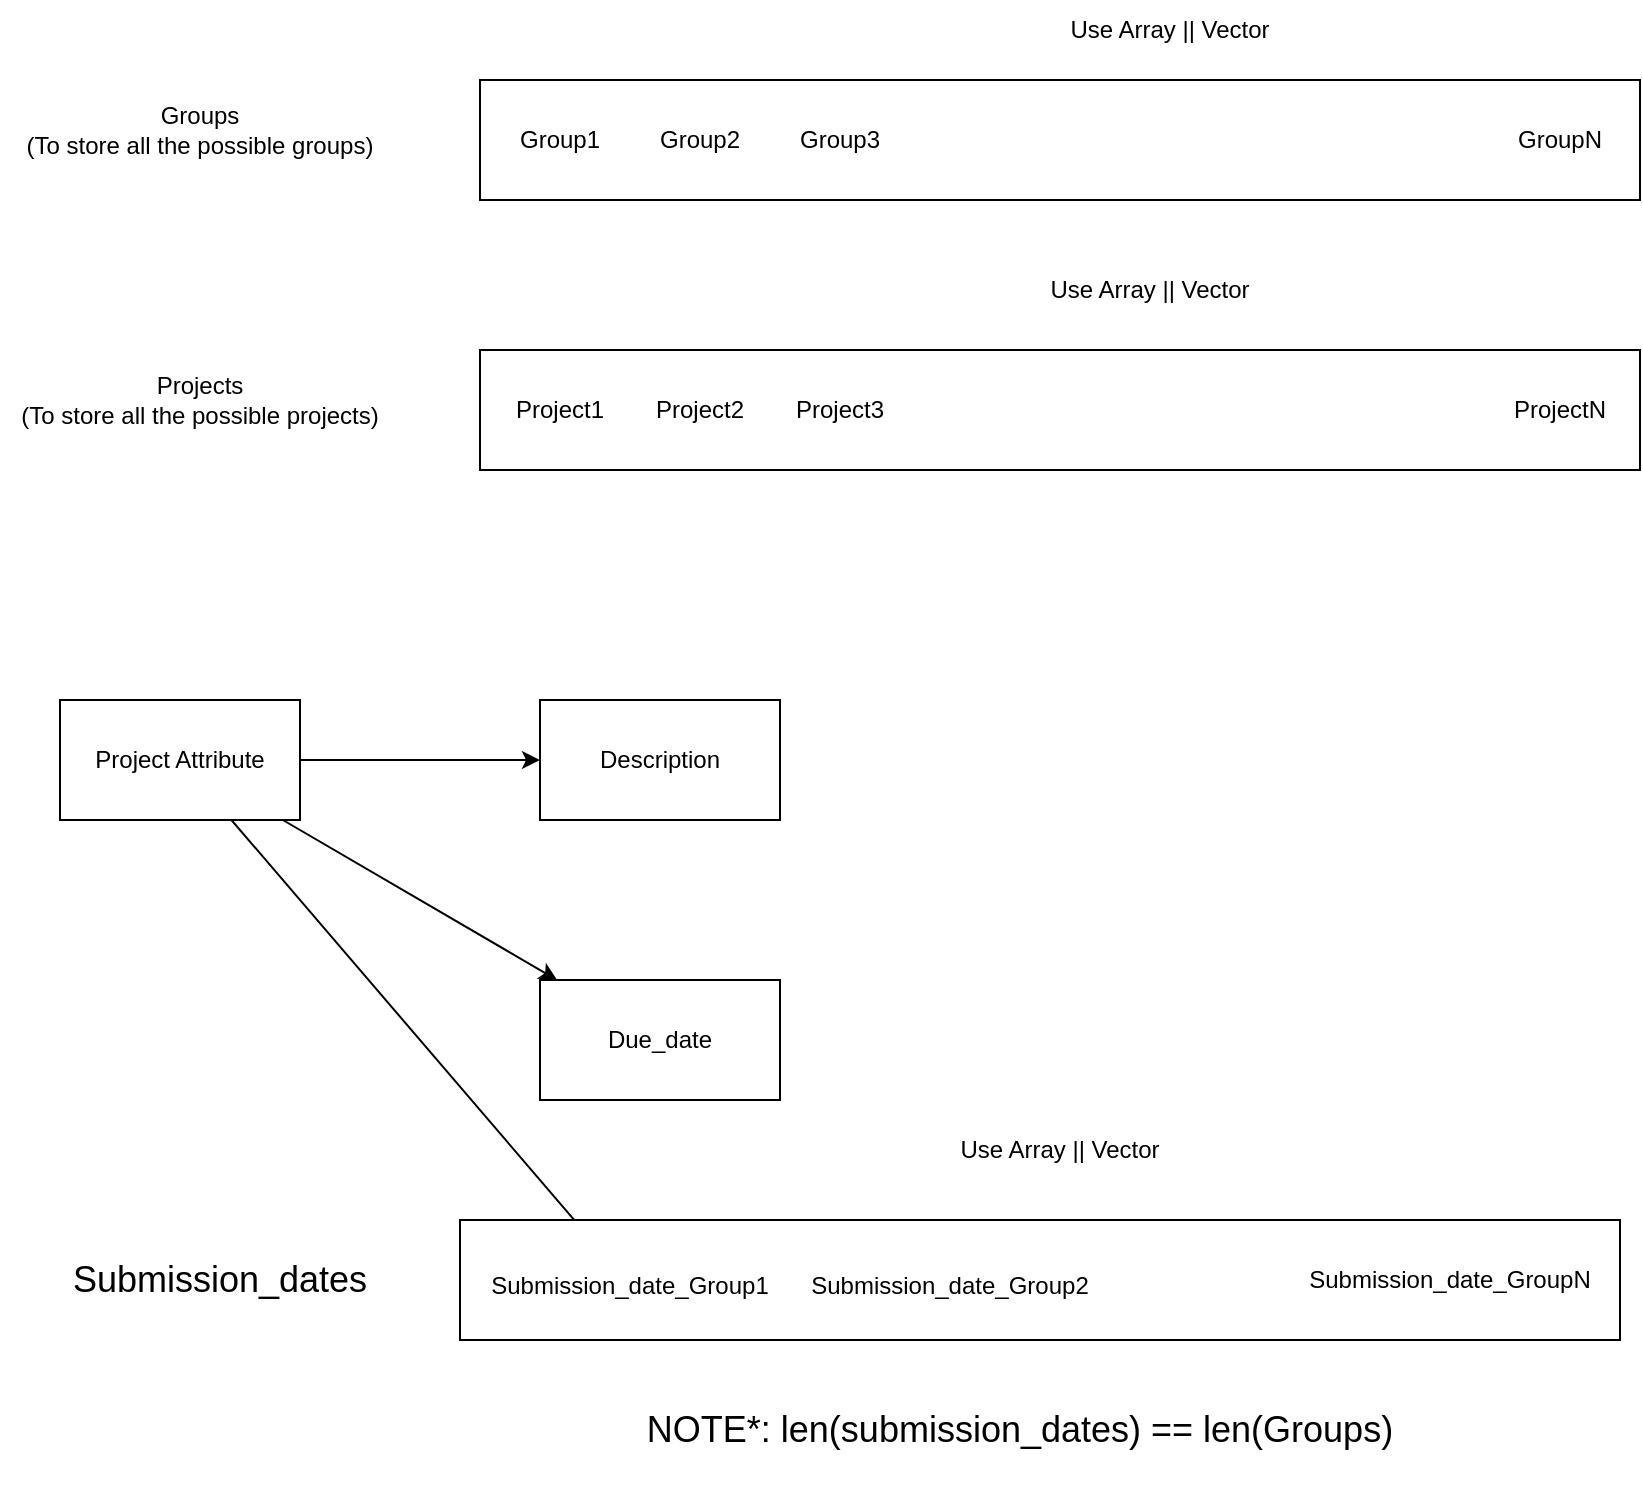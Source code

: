 <mxfile>
    <diagram id="b2ShH-xAegpRO-A1B_E6" name="Page-1">
        <mxGraphModel dx="917" dy="700" grid="1" gridSize="10" guides="1" tooltips="1" connect="1" arrows="1" fold="1" page="1" pageScale="1" pageWidth="850" pageHeight="1100" math="0" shadow="0">
            <root>
                <mxCell id="0"/>
                <mxCell id="1" parent="0"/>
                <mxCell id="124" value="Groups&lt;br&gt;(To store all the possible groups)" style="text;html=1;strokeColor=none;fillColor=none;align=center;verticalAlign=middle;whiteSpace=wrap;rounded=0;" parent="1" vertex="1">
                    <mxGeometry x="10" y="130" width="200" height="50" as="geometry"/>
                </mxCell>
                <mxCell id="125" value="" style="rounded=0;whiteSpace=wrap;html=1;" parent="1" vertex="1">
                    <mxGeometry x="250" y="130" width="580" height="60" as="geometry"/>
                </mxCell>
                <mxCell id="126" value="Group1" style="text;html=1;strokeColor=none;fillColor=none;align=center;verticalAlign=middle;whiteSpace=wrap;rounded=0;" parent="1" vertex="1">
                    <mxGeometry x="260" y="145" width="60" height="30" as="geometry"/>
                </mxCell>
                <mxCell id="127" value="Group2" style="text;html=1;strokeColor=none;fillColor=none;align=center;verticalAlign=middle;whiteSpace=wrap;rounded=0;" parent="1" vertex="1">
                    <mxGeometry x="330" y="145" width="60" height="30" as="geometry"/>
                </mxCell>
                <mxCell id="128" value="Group3" style="text;html=1;strokeColor=none;fillColor=none;align=center;verticalAlign=middle;whiteSpace=wrap;rounded=0;" parent="1" vertex="1">
                    <mxGeometry x="400" y="145" width="60" height="30" as="geometry"/>
                </mxCell>
                <mxCell id="129" value="GroupN" style="text;html=1;strokeColor=none;fillColor=none;align=center;verticalAlign=middle;whiteSpace=wrap;rounded=0;" parent="1" vertex="1">
                    <mxGeometry x="760" y="145" width="60" height="30" as="geometry"/>
                </mxCell>
                <mxCell id="130" value="Use Array || Vector" style="text;html=1;strokeColor=none;fillColor=none;align=center;verticalAlign=middle;whiteSpace=wrap;rounded=0;" parent="1" vertex="1">
                    <mxGeometry x="540" y="90" width="110" height="30" as="geometry"/>
                </mxCell>
                <mxCell id="131" value="Projects&lt;br&gt;(To store all the possible projects)" style="text;html=1;strokeColor=none;fillColor=none;align=center;verticalAlign=middle;whiteSpace=wrap;rounded=0;" parent="1" vertex="1">
                    <mxGeometry x="10" y="265" width="200" height="50" as="geometry"/>
                </mxCell>
                <mxCell id="132" value="" style="rounded=0;whiteSpace=wrap;html=1;" parent="1" vertex="1">
                    <mxGeometry x="250" y="265" width="580" height="60" as="geometry"/>
                </mxCell>
                <mxCell id="133" value="Project1" style="text;html=1;strokeColor=none;fillColor=none;align=center;verticalAlign=middle;whiteSpace=wrap;rounded=0;" parent="1" vertex="1">
                    <mxGeometry x="260" y="280" width="60" height="30" as="geometry"/>
                </mxCell>
                <mxCell id="134" value="Project2" style="text;html=1;strokeColor=none;fillColor=none;align=center;verticalAlign=middle;whiteSpace=wrap;rounded=0;" parent="1" vertex="1">
                    <mxGeometry x="330" y="280" width="60" height="30" as="geometry"/>
                </mxCell>
                <mxCell id="135" value="Project3" style="text;html=1;strokeColor=none;fillColor=none;align=center;verticalAlign=middle;whiteSpace=wrap;rounded=0;" parent="1" vertex="1">
                    <mxGeometry x="400" y="280" width="60" height="30" as="geometry"/>
                </mxCell>
                <mxCell id="136" value="ProjectN" style="text;html=1;strokeColor=none;fillColor=none;align=center;verticalAlign=middle;whiteSpace=wrap;rounded=0;" parent="1" vertex="1">
                    <mxGeometry x="760" y="280" width="60" height="30" as="geometry"/>
                </mxCell>
                <mxCell id="137" value="Use Array || Vector" style="text;html=1;strokeColor=none;fillColor=none;align=center;verticalAlign=middle;whiteSpace=wrap;rounded=0;" parent="1" vertex="1">
                    <mxGeometry x="530" y="220" width="110" height="30" as="geometry"/>
                </mxCell>
                <mxCell id="155" value="" style="edgeStyle=none;html=1;" parent="1" source="140" target="152" edge="1">
                    <mxGeometry relative="1" as="geometry"/>
                </mxCell>
                <mxCell id="157" value="" style="edgeStyle=none;html=1;" parent="1" source="140" target="156" edge="1">
                    <mxGeometry relative="1" as="geometry"/>
                </mxCell>
                <mxCell id="161" value="" style="edgeStyle=none;html=1;" parent="1" source="140" target="160" edge="1">
                    <mxGeometry relative="1" as="geometry"/>
                </mxCell>
                <mxCell id="140" value="Project Attribute" style="rounded=0;whiteSpace=wrap;html=1;" parent="1" vertex="1">
                    <mxGeometry x="40" y="440" width="120" height="60" as="geometry"/>
                </mxCell>
                <mxCell id="156" value="Description" style="rounded=0;whiteSpace=wrap;html=1;" parent="1" vertex="1">
                    <mxGeometry x="280" y="440" width="120" height="60" as="geometry"/>
                </mxCell>
                <mxCell id="159" value="" style="group" parent="1" vertex="1" connectable="0">
                    <mxGeometry x="240" y="700" width="580" height="60" as="geometry"/>
                </mxCell>
                <mxCell id="151" value="" style="rounded=0;whiteSpace=wrap;html=1;" parent="159" vertex="1">
                    <mxGeometry width="580" height="60" as="geometry"/>
                </mxCell>
                <mxCell id="152" value="Submission_date_Group1" style="text;html=1;strokeColor=none;fillColor=none;align=center;verticalAlign=middle;whiteSpace=wrap;rounded=0;" parent="159" vertex="1">
                    <mxGeometry x="10" y="15" width="150" height="35" as="geometry"/>
                </mxCell>
                <mxCell id="153" value="Submission_date_Group2" style="text;html=1;strokeColor=none;fillColor=none;align=center;verticalAlign=middle;whiteSpace=wrap;rounded=0;" parent="159" vertex="1">
                    <mxGeometry x="170" y="15" width="150" height="35" as="geometry"/>
                </mxCell>
                <mxCell id="154" value="Submission_date_GroupN" style="text;html=1;strokeColor=none;fillColor=none;align=center;verticalAlign=middle;whiteSpace=wrap;rounded=0;" parent="159" vertex="1">
                    <mxGeometry x="420" y="12.5" width="150" height="35" as="geometry"/>
                </mxCell>
                <mxCell id="160" value="Due_date" style="whiteSpace=wrap;html=1;rounded=0;" parent="1" vertex="1">
                    <mxGeometry x="280" y="580" width="120" height="60" as="geometry"/>
                </mxCell>
                <mxCell id="162" value="Use Array || Vector" style="text;html=1;strokeColor=none;fillColor=none;align=center;verticalAlign=middle;whiteSpace=wrap;rounded=0;" parent="1" vertex="1">
                    <mxGeometry x="485" y="650" width="110" height="30" as="geometry"/>
                </mxCell>
                <mxCell id="164" value="&lt;font style=&quot;font-size: 18px;&quot;&gt;Submission_dates&lt;/font&gt;" style="text;html=1;strokeColor=none;fillColor=none;align=center;verticalAlign=middle;whiteSpace=wrap;rounded=0;" parent="1" vertex="1">
                    <mxGeometry x="20" y="705" width="200" height="50" as="geometry"/>
                </mxCell>
                <mxCell id="165" value="NOTE*: len(submission_dates) == len(Groups)" style="text;html=1;strokeColor=none;fillColor=none;align=center;verticalAlign=middle;whiteSpace=wrap;rounded=0;fontSize=18;" parent="1" vertex="1">
                    <mxGeometry x="320" y="770" width="400" height="70" as="geometry"/>
                </mxCell>
            </root>
        </mxGraphModel>
    </diagram>
</mxfile>